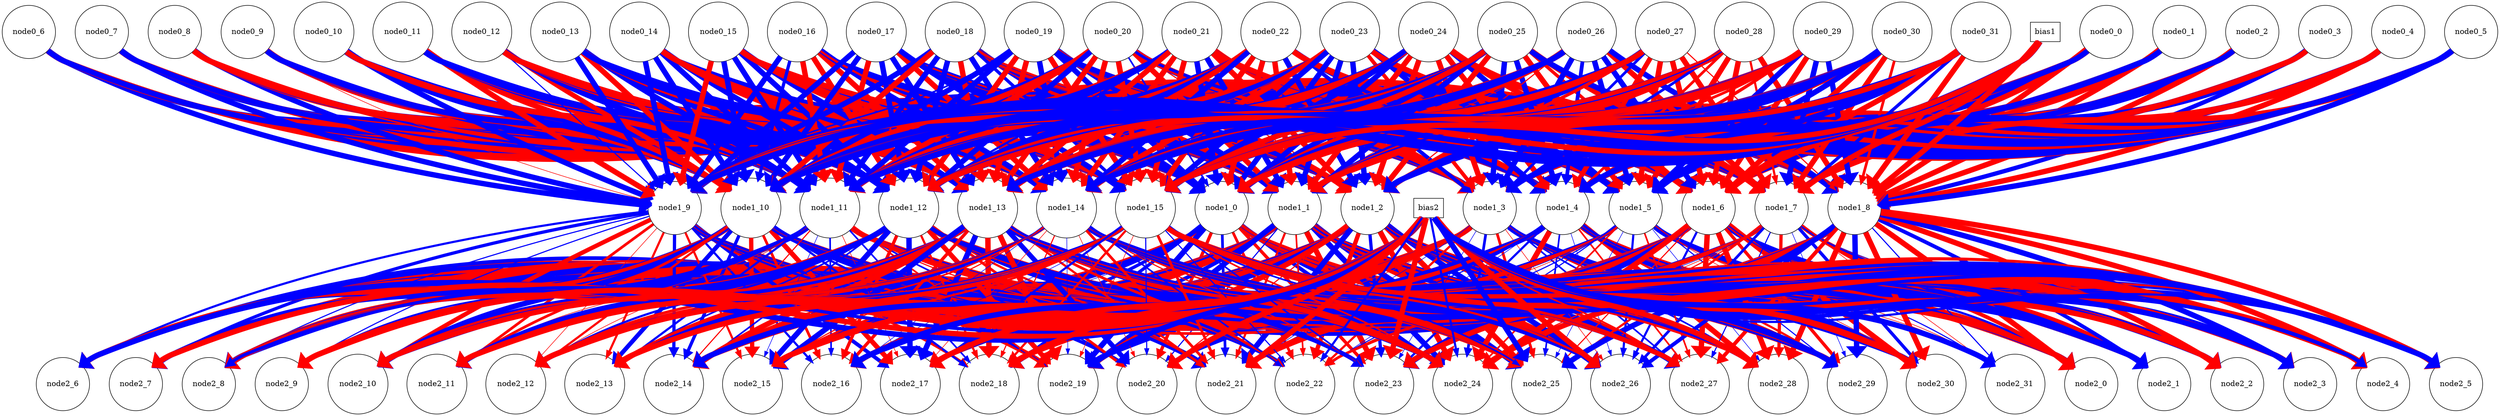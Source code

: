 digraph {
graph[rank_dir = LR, nodesep=0.5, ranksep=3.0];
node0_0 [shape=circle];
node0_1 [shape=circle];
node0_2 [shape=circle];
node0_3 [shape=circle];
node0_4 [shape=circle];
node0_5 [shape=circle];
node0_6 [shape=circle];
node0_7 [shape=circle];
node0_8 [shape=circle];
node0_9 [shape=circle];
node0_10 [shape=circle];
node0_11 [shape=circle];
node0_12 [shape=circle];
node0_13 [shape=circle];
node0_14 [shape=circle];
node0_15 [shape=circle];
node0_16 [shape=circle];
node0_17 [shape=circle];
node0_18 [shape=circle];
node0_19 [shape=circle];
node0_20 [shape=circle];
node0_21 [shape=circle];
node0_22 [shape=circle];
node0_23 [shape=circle];
node0_24 [shape=circle];
node0_25 [shape=circle];
node0_26 [shape=circle];
node0_27 [shape=circle];
node0_28 [shape=circle];
node0_29 [shape=circle];
node0_30 [shape=circle];
node0_31 [shape=circle];
bias1 [shape=box];
node1_0 [shape=circle];
node1_1 [shape=circle];
node1_2 [shape=circle];
node1_3 [shape=circle];
node1_4 [shape=circle];
node1_5 [shape=circle];
node1_6 [shape=circle];
node1_7 [shape=circle];
node1_8 [shape=circle];
node1_9 [shape=circle];
node1_10 [shape=circle];
node1_11 [shape=circle];
node1_12 [shape=circle];
node1_13 [shape=circle];
node1_14 [shape=circle];
node1_15 [shape=circle];
bias2 [shape=box];
node2_0 [shape=circle];
node2_1 [shape=circle];
node2_2 [shape=circle];
node2_3 [shape=circle];
node2_4 [shape=circle];
node2_5 [shape=circle];
node2_6 [shape=circle];
node2_7 [shape=circle];
node2_8 [shape=circle];
node2_9 [shape=circle];
node2_10 [shape=circle];
node2_11 [shape=circle];
node2_12 [shape=circle];
node2_13 [shape=circle];
node2_14 [shape=circle];
node2_15 [shape=circle];
node2_16 [shape=circle];
node2_17 [shape=circle];
node2_18 [shape=circle];
node2_19 [shape=circle];
node2_20 [shape=circle];
node2_21 [shape=circle];
node2_22 [shape=circle];
node2_23 [shape=circle];
node2_24 [shape=circle];
node2_25 [shape=circle];
node2_26 [shape=circle];
node2_27 [shape=circle];
node2_28 [shape=circle];
node2_29 [shape=circle];
node2_30 [shape=circle];
node2_31 [shape=circle];
node0_0 -> node1_0[color = red,penwidth = 10];
node0_0 -> node1_1[color = red,penwidth = 10];
node0_0 -> node1_2[color = blue,penwidth = 10];
node0_0 -> node1_3[color = red,penwidth = 1];
node0_0 -> node1_4[color = blue,penwidth = 10];
node0_0 -> node1_5[color = red,penwidth = 10];
node0_0 -> node1_6[color = blue,penwidth = 10];
node0_0 -> node1_7[color = red,penwidth = 10];
node0_0 -> node1_8[color = red,penwidth = 10];
node0_0 -> node1_9[color = red,penwidth = 10];
node0_0 -> node1_10[color = red,penwidth = 10];
node0_0 -> node1_11[color = blue,penwidth = 10];
node0_0 -> node1_12[color = blue,penwidth = 10];
node0_0 -> node1_13[color = red,penwidth = 10];
node0_0 -> node1_14[color = red,penwidth = 10];
node0_0 -> node1_15[color = blue,penwidth = 10];
node0_1 -> node1_0[color = red,penwidth = 10];
node0_1 -> node1_1[color = blue,penwidth = 10];
node0_1 -> node1_2[color = red,penwidth = 10];
node0_1 -> node1_3[color = blue,penwidth = 10];
node0_1 -> node1_4[color = red,penwidth = 10];
node0_1 -> node1_5[color = red,penwidth = 10];
node0_1 -> node1_6[color = blue,penwidth = 1];
node0_1 -> node1_7[color = red,penwidth = 10];
node0_1 -> node1_8[color = red,penwidth = 10];
node0_1 -> node1_9[color = blue,penwidth = 10];
node0_1 -> node1_10[color = blue,penwidth = 10];
node0_1 -> node1_11[color = blue,penwidth = 10];
node0_1 -> node1_12[color = blue,penwidth = 10];
node0_1 -> node1_13[color = red,penwidth = 10];
node0_1 -> node1_14[color = blue,penwidth = 10];
node0_1 -> node1_15[color = blue,penwidth = 10];
node0_2 -> node1_0[color = red,penwidth = 10];
node0_2 -> node1_1[color = red,penwidth = 10];
node0_2 -> node1_2[color = blue,penwidth = 10];
node0_2 -> node1_3[color = blue,penwidth = 10];
node0_2 -> node1_4[color = red,penwidth = 10];
node0_2 -> node1_5[color = blue,penwidth = 10];
node0_2 -> node1_6[color = red,penwidth = 10];
node0_2 -> node1_7[color = blue,penwidth = 10];
node0_2 -> node1_8[color = red,penwidth = 10];
node0_2 -> node1_9[color = red,penwidth = 10];
node0_2 -> node1_10[color = blue,penwidth = 10];
node0_2 -> node1_11[color = red,penwidth = 10];
node0_2 -> node1_12[color = blue,penwidth = 10];
node0_2 -> node1_13[color = red,penwidth = 10];
node0_2 -> node1_14[color = red,penwidth = 10];
node0_2 -> node1_15[color = blue,penwidth = 10];
node0_3 -> node1_0[color = red,penwidth = 10];
node0_3 -> node1_1[color = blue,penwidth = 10];
node0_3 -> node1_2[color = blue,penwidth = 10];
node0_3 -> node1_3[color = blue,penwidth = 10];
node0_3 -> node1_4[color = red,penwidth = 10];
node0_3 -> node1_5[color = red,penwidth = 10];
node0_3 -> node1_6[color = blue,penwidth = 10];
node0_3 -> node1_7[color = blue,penwidth = 10];
node0_3 -> node1_8[color = blue,penwidth = 8];
node0_3 -> node1_9[color = red,penwidth = 10];
node0_3 -> node1_10[color = blue,penwidth = 10];
node0_3 -> node1_11[color = red,penwidth = 10];
node0_3 -> node1_12[color = red,penwidth = 10];
node0_3 -> node1_13[color = red,penwidth = 10];
node0_3 -> node1_14[color = blue,penwidth = 10];
node0_3 -> node1_15[color = red,penwidth = 10];
node0_4 -> node1_0[color = red,penwidth = 10];
node0_4 -> node1_1[color = blue,penwidth = 10];
node0_4 -> node1_2[color = red,penwidth = 9];
node0_4 -> node1_3[color = blue,penwidth = 10];
node0_4 -> node1_4[color = red,penwidth = 10];
node0_4 -> node1_5[color = blue,penwidth = 10];
node0_4 -> node1_6[color = red,penwidth = 10];
node0_4 -> node1_7[color = red,penwidth = 10];
node0_4 -> node1_8[color = red,penwidth = 10];
node0_4 -> node1_9[color = blue,penwidth = 10];
node0_4 -> node1_10[color = red,penwidth = 10];
node0_4 -> node1_11[color = blue,penwidth = 10];
node0_4 -> node1_12[color = blue,penwidth = 10];
node0_4 -> node1_13[color = red,penwidth = 4];
node0_4 -> node1_14[color = blue,penwidth = 10];
node0_4 -> node1_15[color = red,penwidth = 10];
node0_5 -> node1_0[color = blue,penwidth = 6];
node0_5 -> node1_1[color = red,penwidth = 10];
node0_5 -> node1_2[color = blue,penwidth = 10];
node0_5 -> node1_3[color = red,penwidth = 10];
node0_5 -> node1_4[color = blue,penwidth = 4];
node0_5 -> node1_5[color = blue,penwidth = 10];
node0_5 -> node1_6[color = blue,penwidth = 7];
node0_5 -> node1_7[color = red,penwidth = 10];
node0_5 -> node1_8[color = blue,penwidth = 10];
node0_5 -> node1_9[color = red,penwidth = 10];
node0_5 -> node1_10[color = blue,penwidth = 10];
node0_5 -> node1_11[color = blue,penwidth = 10];
node0_5 -> node1_12[color = blue,penwidth = 10];
node0_5 -> node1_13[color = red,penwidth = 10];
node0_5 -> node1_14[color = blue,penwidth = 10];
node0_5 -> node1_15[color = blue,penwidth = 10];
node0_6 -> node1_0[color = red,penwidth = 10];
node0_6 -> node1_1[color = red,penwidth = 10];
node0_6 -> node1_2[color = red,penwidth = 10];
node0_6 -> node1_3[color = blue,penwidth = 10];
node0_6 -> node1_4[color = red,penwidth = 10];
node0_6 -> node1_5[color = blue,penwidth = 10];
node0_6 -> node1_6[color = blue,penwidth = 10];
node0_6 -> node1_7[color = red,penwidth = 9];
node0_6 -> node1_8[color = red,penwidth = 10];
node0_6 -> node1_9[color = blue,penwidth = 10];
node0_6 -> node1_10[color = blue,penwidth = 10];
node0_6 -> node1_11[color = red,penwidth = 6];
node0_6 -> node1_12[color = red,penwidth = 10];
node0_6 -> node1_13[color = red,penwidth = 10];
node0_6 -> node1_14[color = red,penwidth = 2];
node0_6 -> node1_15[color = blue,penwidth = 10];
node0_7 -> node1_0[color = blue,penwidth = 6];
node0_7 -> node1_1[color = blue,penwidth = 10];
node0_7 -> node1_2[color = red,penwidth = 10];
node0_7 -> node1_3[color = red,penwidth = 10];
node0_7 -> node1_4[color = red,penwidth = 10];
node0_7 -> node1_5[color = blue,penwidth = 10];
node0_7 -> node1_6[color = red,penwidth = 1];
node0_7 -> node1_7[color = red,penwidth = 10];
node0_7 -> node1_8[color = red,penwidth = 5];
node0_7 -> node1_9[color = blue,penwidth = 10];
node0_7 -> node1_10[color = blue,penwidth = 10];
node0_7 -> node1_11[color = blue,penwidth = 10];
node0_7 -> node1_12[color = blue,penwidth = 10];
node0_7 -> node1_13[color = blue,penwidth = 10];
node0_7 -> node1_14[color = red,penwidth = 10];
node0_7 -> node1_15[color = blue,penwidth = 10];
node0_8 -> node1_0[color = blue,penwidth = 10];
node0_8 -> node1_1[color = blue,penwidth = 10];
node0_8 -> node1_2[color = blue,penwidth = 10];
node0_8 -> node1_3[color = red,penwidth = 7];
node0_8 -> node1_4[color = blue,penwidth = 10];
node0_8 -> node1_5[color = red,penwidth = 10];
node0_8 -> node1_6[color = blue,penwidth = 3];
node0_8 -> node1_7[color = red,penwidth = 10];
node0_8 -> node1_8[color = blue,penwidth = 4];
node0_8 -> node1_9[color = blue,penwidth = 10];
node0_8 -> node1_10[color = red,penwidth = 10];
node0_8 -> node1_11[color = blue,penwidth = 10];
node0_8 -> node1_12[color = red,penwidth = 10];
node0_8 -> node1_13[color = red,penwidth = 10];
node0_8 -> node1_14[color = red,penwidth = 10];
node0_8 -> node1_15[color = red,penwidth = 10];
node0_9 -> node1_0[color = blue,penwidth = 10];
node0_9 -> node1_1[color = red,penwidth = 10];
node0_9 -> node1_2[color = blue,penwidth = 10];
node0_9 -> node1_3[color = blue,penwidth = 10];
node0_9 -> node1_4[color = red,penwidth = 3];
node0_9 -> node1_5[color = blue,penwidth = 10];
node0_9 -> node1_6[color = red,penwidth = 10];
node0_9 -> node1_7[color = blue,penwidth = 2];
node0_9 -> node1_8[color = blue,penwidth = 10];
node0_9 -> node1_9[color = red,penwidth = 1];
node0_9 -> node1_10[color = red,penwidth = 10];
node0_9 -> node1_11[color = red,penwidth = 10];
node0_9 -> node1_12[color = blue,penwidth = 10];
node0_9 -> node1_13[color = red,penwidth = 10];
node0_9 -> node1_14[color = red,penwidth = 10];
node0_9 -> node1_15[color = blue,penwidth = 10];
node0_10 -> node1_0[color = red,penwidth = 10];
node0_10 -> node1_1[color = blue,penwidth = 10];
node0_10 -> node1_2[color = blue,penwidth = 1];
node0_10 -> node1_3[color = blue,penwidth = 1];
node0_10 -> node1_4[color = blue,penwidth = 1];
node0_10 -> node1_5[color = blue,penwidth = 7];
node0_10 -> node1_6[color = red,penwidth = 1];
node0_10 -> node1_7[color = blue,penwidth = 10];
node0_10 -> node1_8[color = blue,penwidth = 10];
node0_10 -> node1_9[color = blue,penwidth = 10];
node0_10 -> node1_10[color = blue,penwidth = 10];
node0_10 -> node1_11[color = blue,penwidth = 10];
node0_10 -> node1_12[color = blue,penwidth = 10];
node0_10 -> node1_13[color = red,penwidth = 10];
node0_10 -> node1_14[color = blue,penwidth = 4];
node0_10 -> node1_15[color = red,penwidth = 10];
node0_11 -> node1_0[color = blue,penwidth = 10];
node0_11 -> node1_1[color = blue,penwidth = 10];
node0_11 -> node1_2[color = blue,penwidth = 10];
node0_11 -> node1_3[color = blue,penwidth = 10];
node0_11 -> node1_4[color = red,penwidth = 10];
node0_11 -> node1_5[color = red,penwidth = 10];
node0_11 -> node1_6[color = blue,penwidth = 10];
node0_11 -> node1_7[color = blue,penwidth = 10];
node0_11 -> node1_8[color = blue,penwidth = 10];
node0_11 -> node1_9[color = red,penwidth = 10];
node0_11 -> node1_10[color = red,penwidth = 10];
node0_11 -> node1_11[color = red,penwidth = 9];
node0_11 -> node1_12[color = blue,penwidth = 10];
node0_11 -> node1_13[color = red,penwidth = 10];
node0_11 -> node1_14[color = blue,penwidth = 10];
node0_11 -> node1_15[color = blue,penwidth = 10];
node0_12 -> node1_0[color = red,penwidth = 10];
node0_12 -> node1_1[color = red,penwidth = 10];
node0_12 -> node1_2[color = blue,penwidth = 10];
node0_12 -> node1_3[color = blue,penwidth = 8];
node0_12 -> node1_4[color = blue,penwidth = 5];
node0_12 -> node1_5[color = red,penwidth = 10];
node0_12 -> node1_6[color = red,penwidth = 10];
node0_12 -> node1_7[color = blue,penwidth = 10];
node0_12 -> node1_8[color = red,penwidth = 10];
node0_12 -> node1_9[color = blue,penwidth = 2];
node0_12 -> node1_10[color = red,penwidth = 9];
node0_12 -> node1_11[color = blue,penwidth = 10];
node0_12 -> node1_12[color = blue,penwidth = 10];
node0_12 -> node1_13[color = red,penwidth = 10];
node0_12 -> node1_14[color = blue,penwidth = 10];
node0_12 -> node1_15[color = red,penwidth = 10];
node0_13 -> node1_0[color = blue,penwidth = 10];
node0_13 -> node1_1[color = blue,penwidth = 9];
node0_13 -> node1_2[color = blue,penwidth = 10];
node0_13 -> node1_3[color = blue,penwidth = 9];
node0_13 -> node1_4[color = red,penwidth = 10];
node0_13 -> node1_5[color = blue,penwidth = 10];
node0_13 -> node1_6[color = blue,penwidth = 10];
node0_13 -> node1_7[color = blue,penwidth = 10];
node0_13 -> node1_8[color = blue,penwidth = 10];
node0_13 -> node1_9[color = blue,penwidth = 10];
node0_13 -> node1_10[color = red,penwidth = 10];
node0_13 -> node1_11[color = blue,penwidth = 10];
node0_13 -> node1_12[color = blue,penwidth = 10];
node0_13 -> node1_13[color = red,penwidth = 10];
node0_13 -> node1_14[color = blue,penwidth = 10];
node0_13 -> node1_15[color = blue,penwidth = 10];
node0_14 -> node1_0[color = blue,penwidth = 4];
node0_14 -> node1_1[color = red,penwidth = 10];
node0_14 -> node1_2[color = red,penwidth = 10];
node0_14 -> node1_3[color = red,penwidth = 10];
node0_14 -> node1_4[color = blue,penwidth = 10];
node0_14 -> node1_5[color = red,penwidth = 10];
node0_14 -> node1_6[color = red,penwidth = 10];
node0_14 -> node1_7[color = red,penwidth = 10];
node0_14 -> node1_8[color = blue,penwidth = 10];
node0_14 -> node1_9[color = blue,penwidth = 10];
node0_14 -> node1_10[color = blue,penwidth = 10];
node0_14 -> node1_11[color = blue,penwidth = 10];
node0_14 -> node1_12[color = blue,penwidth = 10];
node0_14 -> node1_13[color = red,penwidth = 10];
node0_14 -> node1_14[color = red,penwidth = 9];
node0_14 -> node1_15[color = red,penwidth = 10];
node0_15 -> node1_0[color = blue,penwidth = 10];
node0_15 -> node1_1[color = blue,penwidth = 10];
node0_15 -> node1_2[color = blue,penwidth = 10];
node0_15 -> node1_3[color = blue,penwidth = 10];
node0_15 -> node1_4[color = blue,penwidth = 10];
node0_15 -> node1_5[color = blue,penwidth = 10];
node0_15 -> node1_6[color = blue,penwidth = 5];
node0_15 -> node1_7[color = red,penwidth = 10];
node0_15 -> node1_8[color = red,penwidth = 10];
node0_15 -> node1_9[color = red,penwidth = 10];
node0_15 -> node1_10[color = blue,penwidth = 10];
node0_15 -> node1_11[color = blue,penwidth = 10];
node0_15 -> node1_12[color = blue,penwidth = 10];
node0_15 -> node1_13[color = blue,penwidth = 10];
node0_15 -> node1_14[color = red,penwidth = 10];
node0_15 -> node1_15[color = red,penwidth = 10];
node0_16 -> node1_0[color = blue,penwidth = 10];
node0_16 -> node1_1[color = blue,penwidth = 10];
node0_16 -> node1_2[color = red,penwidth = 10];
node0_16 -> node1_3[color = red,penwidth = 10];
node0_16 -> node1_4[color = red,penwidth = 6];
node0_16 -> node1_5[color = blue,penwidth = 10];
node0_16 -> node1_6[color = red,penwidth = 6];
node0_16 -> node1_7[color = blue,penwidth = 10];
node0_16 -> node1_8[color = blue,penwidth = 6];
node0_16 -> node1_9[color = blue,penwidth = 10];
node0_16 -> node1_10[color = blue,penwidth = 6];
node0_16 -> node1_11[color = red,penwidth = 10];
node0_16 -> node1_12[color = red,penwidth = 10];
node0_16 -> node1_13[color = red,penwidth = 10];
node0_16 -> node1_14[color = blue,penwidth = 10];
node0_16 -> node1_15[color = red,penwidth = 4];
node0_17 -> node1_0[color = blue,penwidth = 10];
node0_17 -> node1_1[color = blue,penwidth = 10];
node0_17 -> node1_2[color = blue,penwidth = 10];
node0_17 -> node1_3[color = blue,penwidth = 10];
node0_17 -> node1_4[color = blue,penwidth = 10];
node0_17 -> node1_5[color = red,penwidth = 10];
node0_17 -> node1_6[color = red,penwidth = 10];
node0_17 -> node1_7[color = blue,penwidth = 10];
node0_17 -> node1_8[color = red,penwidth = 3];
node0_17 -> node1_9[color = blue,penwidth = 10];
node0_17 -> node1_10[color = blue,penwidth = 10];
node0_17 -> node1_11[color = red,penwidth = 10];
node0_17 -> node1_12[color = blue,penwidth = 10];
node0_17 -> node1_13[color = blue,penwidth = 10];
node0_17 -> node1_14[color = red,penwidth = 10];
node0_17 -> node1_15[color = blue,penwidth = 10];
node0_18 -> node1_0[color = blue,penwidth = 10];
node0_18 -> node1_1[color = red,penwidth = 10];
node0_18 -> node1_2[color = blue,penwidth = 10];
node0_18 -> node1_3[color = blue,penwidth = 10];
node0_18 -> node1_4[color = blue,penwidth = 10];
node0_18 -> node1_5[color = red,penwidth = 10];
node0_18 -> node1_6[color = blue,penwidth = 10];
node0_18 -> node1_7[color = red,penwidth = 10];
node0_18 -> node1_8[color = blue,penwidth = 1];
node0_18 -> node1_9[color = blue,penwidth = 10];
node0_18 -> node1_10[color = red,penwidth = 10];
node0_18 -> node1_11[color = blue,penwidth = 10];
node0_18 -> node1_12[color = blue,penwidth = 10];
node0_18 -> node1_13[color = red,penwidth = 10];
node0_18 -> node1_14[color = blue,penwidth = 10];
node0_18 -> node1_15[color = blue,penwidth = 6];
node0_19 -> node1_0[color = blue,penwidth = 10];
node0_19 -> node1_1[color = blue,penwidth = 10];
node0_19 -> node1_2[color = red,penwidth = 10];
node0_19 -> node1_3[color = red,penwidth = 10];
node0_19 -> node1_4[color = blue,penwidth = 10];
node0_19 -> node1_5[color = red,penwidth = 10];
node0_19 -> node1_6[color = red,penwidth = 10];
node0_19 -> node1_7[color = blue,penwidth = 10];
node0_19 -> node1_8[color = blue,penwidth = 10];
node0_19 -> node1_9[color = blue,penwidth = 3];
node0_19 -> node1_10[color = blue,penwidth = 10];
node0_19 -> node1_11[color = blue,penwidth = 10];
node0_19 -> node1_12[color = red,penwidth = 10];
node0_19 -> node1_13[color = red,penwidth = 10];
node0_19 -> node1_14[color = blue,penwidth = 10];
node0_19 -> node1_15[color = red,penwidth = 10];
node0_20 -> node1_0[color = blue,penwidth = 3];
node0_20 -> node1_1[color = red,penwidth = 10];
node0_20 -> node1_2[color = red,penwidth = 2];
node0_20 -> node1_3[color = red,penwidth = 4];
node0_20 -> node1_4[color = blue,penwidth = 10];
node0_20 -> node1_5[color = red,penwidth = 10];
node0_20 -> node1_6[color = red,penwidth = 6];
node0_20 -> node1_7[color = blue,penwidth = 5];
node0_20 -> node1_8[color = blue,penwidth = 5];
node0_20 -> node1_9[color = blue,penwidth = 10];
node0_20 -> node1_10[color = red,penwidth = 10];
node0_20 -> node1_11[color = red,penwidth = 10];
node0_20 -> node1_12[color = blue,penwidth = 10];
node0_20 -> node1_13[color = red,penwidth = 10];
node0_20 -> node1_14[color = red,penwidth = 10];
node0_20 -> node1_15[color = red,penwidth = 10];
node0_21 -> node1_0[color = blue,penwidth = 10];
node0_21 -> node1_1[color = blue,penwidth = 10];
node0_21 -> node1_2[color = red,penwidth = 10];
node0_21 -> node1_3[color = red,penwidth = 10];
node0_21 -> node1_4[color = red,penwidth = 10];
node0_21 -> node1_5[color = red,penwidth = 2];
node0_21 -> node1_6[color = red,penwidth = 7];
node0_21 -> node1_7[color = blue,penwidth = 10];
node0_21 -> node1_8[color = red,penwidth = 10];
node0_21 -> node1_9[color = red,penwidth = 10];
node0_21 -> node1_10[color = blue,penwidth = 10];
node0_21 -> node1_11[color = blue,penwidth = 10];
node0_21 -> node1_12[color = blue,penwidth = 4];
node0_21 -> node1_13[color = red,penwidth = 10];
node0_21 -> node1_14[color = red,penwidth = 10];
node0_21 -> node1_15[color = red,penwidth = 10];
node0_22 -> node1_0[color = red,penwidth = 10];
node0_22 -> node1_1[color = red,penwidth = 10];
node0_22 -> node1_2[color = blue,penwidth = 10];
node0_22 -> node1_3[color = blue,penwidth = 7];
node0_22 -> node1_4[color = red,penwidth = 2];
node0_22 -> node1_5[color = blue,penwidth = 10];
node0_22 -> node1_6[color = red,penwidth = 10];
node0_22 -> node1_7[color = red,penwidth = 10];
node0_22 -> node1_8[color = red,penwidth = 10];
node0_22 -> node1_9[color = blue,penwidth = 10];
node0_22 -> node1_10[color = blue,penwidth = 10];
node0_22 -> node1_11[color = red,penwidth = 10];
node0_22 -> node1_12[color = blue,penwidth = 10];
node0_22 -> node1_13[color = red,penwidth = 10];
node0_22 -> node1_14[color = blue,penwidth = 10];
node0_22 -> node1_15[color = red,penwidth = 10];
node0_23 -> node1_0[color = blue,penwidth = 10];
node0_23 -> node1_1[color = blue,penwidth = 10];
node0_23 -> node1_2[color = blue,penwidth = 10];
node0_23 -> node1_3[color = red,penwidth = 7];
node0_23 -> node1_4[color = blue,penwidth = 10];
node0_23 -> node1_5[color = blue,penwidth = 10];
node0_23 -> node1_6[color = blue,penwidth = 10];
node0_23 -> node1_7[color = blue,penwidth = 10];
node0_23 -> node1_8[color = red,penwidth = 10];
node0_23 -> node1_9[color = red,penwidth = 10];
node0_23 -> node1_10[color = red,penwidth = 5];
node0_23 -> node1_11[color = red,penwidth = 10];
node0_23 -> node1_12[color = blue,penwidth = 10];
node0_23 -> node1_13[color = red,penwidth = 1];
node0_23 -> node1_14[color = red,penwidth = 10];
node0_23 -> node1_15[color = blue,penwidth = 10];
node0_24 -> node1_0[color = blue,penwidth = 10];
node0_24 -> node1_1[color = red,penwidth = 10];
node0_24 -> node1_2[color = red,penwidth = 10];
node0_24 -> node1_3[color = red,penwidth = 10];
node0_24 -> node1_4[color = red,penwidth = 10];
node0_24 -> node1_5[color = blue,penwidth = 10];
node0_24 -> node1_6[color = red,penwidth = 10];
node0_24 -> node1_7[color = red,penwidth = 6];
node0_24 -> node1_8[color = red,penwidth = 10];
node0_24 -> node1_9[color = red,penwidth = 3];
node0_24 -> node1_10[color = blue,penwidth = 10];
node0_24 -> node1_11[color = red,penwidth = 8];
node0_24 -> node1_12[color = red,penwidth = 10];
node0_24 -> node1_13[color = red,penwidth = 10];
node0_24 -> node1_14[color = blue,penwidth = 3];
node0_24 -> node1_15[color = blue,penwidth = 10];
node0_25 -> node1_0[color = blue,penwidth = 10];
node0_25 -> node1_1[color = blue,penwidth = 10];
node0_25 -> node1_2[color = red,penwidth = 10];
node0_25 -> node1_3[color = blue,penwidth = 10];
node0_25 -> node1_4[color = blue,penwidth = 10];
node0_25 -> node1_5[color = red,penwidth = 10];
node0_25 -> node1_6[color = red,penwidth = 6];
node0_25 -> node1_7[color = red,penwidth = 10];
node0_25 -> node1_8[color = blue,penwidth = 10];
node0_25 -> node1_9[color = red,penwidth = 10];
node0_25 -> node1_10[color = blue,penwidth = 10];
node0_25 -> node1_11[color = blue,penwidth = 10];
node0_25 -> node1_12[color = red,penwidth = 1];
node0_25 -> node1_13[color = red,penwidth = 10];
node0_25 -> node1_14[color = blue,penwidth = 10];
node0_25 -> node1_15[color = red,penwidth = 10];
node0_26 -> node1_0[color = red,penwidth = 10];
node0_26 -> node1_1[color = red,penwidth = 1];
node0_26 -> node1_2[color = red,penwidth = 2];
node0_26 -> node1_3[color = blue,penwidth = 10];
node0_26 -> node1_4[color = blue,penwidth = 7];
node0_26 -> node1_5[color = blue,penwidth = 10];
node0_26 -> node1_6[color = blue,penwidth = 10];
node0_26 -> node1_7[color = red,penwidth = 10];
node0_26 -> node1_8[color = blue,penwidth = 10];
node0_26 -> node1_9[color = red,penwidth = 10];
node0_26 -> node1_10[color = red,penwidth = 10];
node0_26 -> node1_11[color = blue,penwidth = 10];
node0_26 -> node1_12[color = blue,penwidth = 5];
node0_26 -> node1_13[color = blue,penwidth = 3];
node0_26 -> node1_14[color = blue,penwidth = 10];
node0_26 -> node1_15[color = blue,penwidth = 2];
node0_27 -> node1_0[color = blue,penwidth = 10];
node0_27 -> node1_1[color = blue,penwidth = 10];
node0_27 -> node1_2[color = red,penwidth = 6];
node0_27 -> node1_3[color = blue,penwidth = 5];
node0_27 -> node1_4[color = red,penwidth = 9];
node0_27 -> node1_5[color = red,penwidth = 10];
node0_27 -> node1_6[color = red,penwidth = 10];
node0_27 -> node1_7[color = red,penwidth = 10];
node0_27 -> node1_8[color = red,penwidth = 2];
node0_27 -> node1_9[color = blue,penwidth = 10];
node0_27 -> node1_10[color = blue,penwidth = 10];
node0_27 -> node1_11[color = blue,penwidth = 10];
node0_27 -> node1_12[color = blue,penwidth = 10];
node0_27 -> node1_13[color = blue,penwidth = 9];
node0_27 -> node1_14[color = red,penwidth = 10];
node0_27 -> node1_15[color = red,penwidth = 10];
node0_28 -> node1_0[color = blue,penwidth = 10];
node0_28 -> node1_1[color = red,penwidth = 10];
node0_28 -> node1_2[color = red,penwidth = 10];
node0_28 -> node1_3[color = blue,penwidth = 5];
node0_28 -> node1_4[color = red,penwidth = 5];
node0_28 -> node1_5[color = red,penwidth = 10];
node0_28 -> node1_6[color = red,penwidth = 10];
node0_28 -> node1_7[color = red,penwidth = 4];
node0_28 -> node1_8[color = red,penwidth = 10];
node0_28 -> node1_9[color = red,penwidth = 10];
node0_28 -> node1_10[color = blue,penwidth = 10];
node0_28 -> node1_11[color = red,penwidth = 10];
node0_28 -> node1_12[color = red,penwidth = 10];
node0_28 -> node1_13[color = red,penwidth = 10];
node0_28 -> node1_14[color = red,penwidth = 9];
node0_28 -> node1_15[color = blue,penwidth = 2];
node0_29 -> node1_0[color = blue,penwidth = 10];
node0_29 -> node1_1[color = blue,penwidth = 10];
node0_29 -> node1_2[color = red,penwidth = 10];
node0_29 -> node1_3[color = red,penwidth = 5];
node0_29 -> node1_4[color = red,penwidth = 6];
node0_29 -> node1_5[color = blue,penwidth = 10];
node0_29 -> node1_6[color = red,penwidth = 10];
node0_29 -> node1_7[color = blue,penwidth = 10];
node0_29 -> node1_8[color = blue,penwidth = 10];
node0_29 -> node1_9[color = red,penwidth = 10];
node0_29 -> node1_10[color = blue,penwidth = 10];
node0_29 -> node1_11[color = red,penwidth = 10];
node0_29 -> node1_12[color = blue,penwidth = 10];
node0_29 -> node1_13[color = red,penwidth = 10];
node0_29 -> node1_14[color = blue,penwidth = 10];
node0_29 -> node1_15[color = red,penwidth = 10];
node0_30 -> node1_0[color = red,penwidth = 10];
node0_30 -> node1_1[color = blue,penwidth = 7];
node0_30 -> node1_2[color = blue,penwidth = 10];
node0_30 -> node1_3[color = blue,penwidth = 10];
node0_30 -> node1_4[color = red,penwidth = 2];
node0_30 -> node1_5[color = blue,penwidth = 10];
node0_30 -> node1_6[color = red,penwidth = 10];
node0_30 -> node1_7[color = red,penwidth = 10];
node0_30 -> node1_8[color = red,penwidth = 5];
node0_30 -> node1_9[color = blue,penwidth = 10];
node0_30 -> node1_10[color = red,penwidth = 10];
node0_30 -> node1_11[color = red,penwidth = 3];
node0_30 -> node1_12[color = blue,penwidth = 10];
node0_30 -> node1_13[color = blue,penwidth = 10];
node0_30 -> node1_14[color = red,penwidth = 10];
node0_30 -> node1_15[color = blue,penwidth = 10];
node0_31 -> node1_0[color = blue,penwidth = 5];
node0_31 -> node1_1[color = red,penwidth = 10];
node0_31 -> node1_2[color = blue,penwidth = 10];
node0_31 -> node1_3[color = blue,penwidth = 10];
node0_31 -> node1_4[color = blue,penwidth = 10];
node0_31 -> node1_5[color = blue,penwidth = 10];
node0_31 -> node1_6[color = red,penwidth = 10];
node0_31 -> node1_7[color = blue,penwidth = 6];
node0_31 -> node1_8[color = red,penwidth = 10];
node0_31 -> node1_9[color = blue,penwidth = 10];
node0_31 -> node1_10[color = blue,penwidth = 10];
node0_31 -> node1_11[color = blue,penwidth = 10];
node0_31 -> node1_12[color = red,penwidth = 5];
node0_31 -> node1_13[color = blue,penwidth = 10];
node0_31 -> node1_14[color = blue,penwidth = 10];
node0_31 -> node1_15[color = red,penwidth = 10];
bias1 -> node1_0[color = red,penwidth = 10];
bias1 -> node1_1[color = red,penwidth = 10];
bias1 -> node1_2[color = blue,penwidth = 10];
bias1 -> node1_3[color = blue,penwidth = 10];
bias1 -> node1_4[color = blue,penwidth = 10];
bias1 -> node1_5[color = blue,penwidth = 10];
bias1 -> node1_6[color = red,penwidth = 10];
bias1 -> node1_7[color = red,penwidth = 10];
bias1 -> node1_8[color = red,penwidth = 10];
bias1 -> node1_9[color = blue,penwidth = 10];
bias1 -> node1_10[color = blue,penwidth = 10];
bias1 -> node1_11[color = blue,penwidth = 10];
bias1 -> node1_12[color = red,penwidth = 10];
bias1 -> node1_13[color = blue,penwidth = 10];
bias1 -> node1_14[color = blue,penwidth = 10];
bias1 -> node1_15[color = red,penwidth = 10];
node1_0 -> node2_0[color = red,penwidth = 10];
node1_0 -> node2_1[color = red,penwidth = 9];
node1_0 -> node2_2[color = red,penwidth = 4];
node1_0 -> node2_3[color = red,penwidth = 5];
node1_0 -> node2_4[color = red,penwidth = 10];
node1_0 -> node2_5[color = blue,penwidth = 2];
node1_0 -> node2_6[color = red,penwidth = 1];
node1_0 -> node2_7[color = red,penwidth = 4];
node1_0 -> node2_8[color = blue,penwidth = 3];
node1_0 -> node2_9[color = blue,penwidth = 1];
node1_0 -> node2_10[color = red,penwidth = 10];
node1_0 -> node2_11[color = blue,penwidth = 5];
node1_0 -> node2_12[color = blue,penwidth = 2];
node1_0 -> node2_13[color = red,penwidth = 1];
node1_0 -> node2_14[color = blue,penwidth = 6];
node1_0 -> node2_15[color = blue,penwidth = 7];
node1_0 -> node2_16[color = blue,penwidth = 1];
node1_0 -> node2_17[color = blue,penwidth = 6];
node1_0 -> node2_18[color = blue,penwidth = 6];
node1_0 -> node2_19[color = blue,penwidth = 10];
node1_0 -> node2_20[color = red,penwidth = 6];
node1_0 -> node2_21[color = blue,penwidth = 5];
node1_0 -> node2_22[color = red,penwidth = 5];
node1_0 -> node2_23[color = red,penwidth = 6];
node1_0 -> node2_24[color = blue,penwidth = 7];
node1_0 -> node2_25[color = blue,penwidth = 10];
node1_0 -> node2_26[color = red,penwidth = 10];
node1_0 -> node2_27[color = blue,penwidth = 4];
node1_0 -> node2_28[color = red,penwidth = 2];
node1_0 -> node2_29[color = blue,penwidth = 10];
node1_0 -> node2_30[color = red,penwidth = 10];
node1_0 -> node2_31[color = blue,penwidth = 1];
node1_1 -> node2_0[color = blue,penwidth = 10];
node1_1 -> node2_1[color = blue,penwidth = 10];
node1_1 -> node2_2[color = red,penwidth = 10];
node1_1 -> node2_3[color = blue,penwidth = 10];
node1_1 -> node2_4[color = blue,penwidth = 10];
node1_1 -> node2_5[color = red,penwidth = 5];
node1_1 -> node2_6[color = red,penwidth = 10];
node1_1 -> node2_7[color = red,penwidth = 4];
node1_1 -> node2_8[color = red,penwidth = 10];
node1_1 -> node2_9[color = red,penwidth = 10];
node1_1 -> node2_10[color = blue,penwidth = 10];
node1_1 -> node2_11[color = red,penwidth = 10];
node1_1 -> node2_12[color = red,penwidth = 10];
node1_1 -> node2_13[color = red,penwidth = 10];
node1_1 -> node2_14[color = blue,penwidth = 10];
node1_1 -> node2_15[color = red,penwidth = 6];
node1_1 -> node2_16[color = red,penwidth = 10];
node1_1 -> node2_17[color = red,penwidth = 6];
node1_1 -> node2_18[color = blue,penwidth = 7];
node1_1 -> node2_19[color = blue,penwidth = 10];
node1_1 -> node2_20[color = blue,penwidth = 2];
node1_1 -> node2_21[color = red,penwidth = 4];
node1_1 -> node2_22[color = red,penwidth = 3];
node1_1 -> node2_23[color = red,penwidth = 10];
node1_1 -> node2_24[color = blue,penwidth = 10];
node1_1 -> node2_25[color = blue,penwidth = 10];
node1_1 -> node2_26[color = red,penwidth = 10];
node1_1 -> node2_27[color = blue,penwidth = 10];
node1_1 -> node2_28[color = red,penwidth = 7];
node1_1 -> node2_29[color = blue,penwidth = 2];
node1_1 -> node2_30[color = red,penwidth = 10];
node1_1 -> node2_31[color = blue,penwidth = 3];
node1_2 -> node2_0[color = blue,penwidth = 10];
node1_2 -> node2_1[color = red,penwidth = 10];
node1_2 -> node2_2[color = blue,penwidth = 10];
node1_2 -> node2_3[color = blue,penwidth = 10];
node1_2 -> node2_4[color = red,penwidth = 10];
node1_2 -> node2_5[color = blue,penwidth = 4];
node1_2 -> node2_6[color = red,penwidth = 10];
node1_2 -> node2_7[color = red,penwidth = 10];
node1_2 -> node2_8[color = red,penwidth = 9];
node1_2 -> node2_9[color = blue,penwidth = 9];
node1_2 -> node2_10[color = blue,penwidth = 10];
node1_2 -> node2_11[color = red,penwidth = 9];
node1_2 -> node2_12[color = blue,penwidth = 10];
node1_2 -> node2_13[color = blue,penwidth = 8];
node1_2 -> node2_14[color = red,penwidth = 10];
node1_2 -> node2_15[color = blue,penwidth = 8];
node1_2 -> node2_16[color = red,penwidth = 10];
node1_2 -> node2_17[color = red,penwidth = 10];
node1_2 -> node2_18[color = blue,penwidth = 10];
node1_2 -> node2_19[color = red,penwidth = 10];
node1_2 -> node2_20[color = red,penwidth = 2];
node1_2 -> node2_21[color = blue,penwidth = 10];
node1_2 -> node2_22[color = red,penwidth = 8];
node1_2 -> node2_23[color = blue,penwidth = 6];
node1_2 -> node2_24[color = red,penwidth = 10];
node1_2 -> node2_25[color = red,penwidth = 10];
node1_2 -> node2_26[color = blue,penwidth = 10];
node1_2 -> node2_27[color = red,penwidth = 5];
node1_2 -> node2_28[color = blue,penwidth = 10];
node1_2 -> node2_29[color = red,penwidth = 10];
node1_2 -> node2_30[color = blue,penwidth = 10];
node1_2 -> node2_31[color = red,penwidth = 2];
node1_3 -> node2_0[color = blue,penwidth = 5];
node1_3 -> node2_1[color = red,penwidth = 1];
node1_3 -> node2_2[color = blue,penwidth = 5];
node1_3 -> node2_3[color = red,penwidth = 2];
node1_3 -> node2_4[color = blue,penwidth = 10];
node1_3 -> node2_5[color = blue,penwidth = 3];
node1_3 -> node2_6[color = blue,penwidth = 5];
node1_3 -> node2_7[color = red,penwidth = 1];
node1_3 -> node2_8[color = red,penwidth = 10];
node1_3 -> node2_9[color = red,penwidth = 2];
node1_3 -> node2_10[color = red,penwidth = 3];
node1_3 -> node2_11[color = blue,penwidth = 2];
node1_3 -> node2_12[color = blue,penwidth = 4];
node1_3 -> node2_13[color = blue,penwidth = 8];
node1_3 -> node2_14[color = red,penwidth = 8];
node1_3 -> node2_15[color = blue,penwidth = 1];
node1_3 -> node2_16[color = red,penwidth = 4];
node1_3 -> node2_17[color = red,penwidth = 4];
node1_3 -> node2_18[color = red,penwidth = 8];
node1_3 -> node2_19[color = red,penwidth = 6];
node1_3 -> node2_20[color = red,penwidth = 1];
node1_3 -> node2_21[color = blue,penwidth = 1];
node1_3 -> node2_22[color = red,penwidth = 4];
node1_3 -> node2_23[color = blue,penwidth = 1];
node1_3 -> node2_24[color = blue,penwidth = 5];
node1_3 -> node2_25[color = red,penwidth = 5];
node1_3 -> node2_26[color = red,penwidth = 1];
node1_3 -> node2_27[color = blue,penwidth = 3];
node1_3 -> node2_28[color = blue,penwidth = 3];
node1_3 -> node2_29[color = red,penwidth = 3];
node1_3 -> node2_30[color = blue,penwidth = 5];
node1_3 -> node2_31[color = red,penwidth = 1];
node1_4 -> node2_0[color = blue,penwidth = 10];
node1_4 -> node2_1[color = red,penwidth = 3];
node1_4 -> node2_2[color = red,penwidth = 10];
node1_4 -> node2_3[color = red,penwidth = 10];
node1_4 -> node2_4[color = red,penwidth = 10];
node1_4 -> node2_5[color = blue,penwidth = 3];
node1_4 -> node2_6[color = red,penwidth = 7];
node1_4 -> node2_7[color = red,penwidth = 10];
node1_4 -> node2_8[color = blue,penwidth = 10];
node1_4 -> node2_9[color = red,penwidth = 3];
node1_4 -> node2_10[color = red,penwidth = 2];
node1_4 -> node2_11[color = red,penwidth = 1];
node1_4 -> node2_12[color = blue,penwidth = 6];
node1_4 -> node2_13[color = blue,penwidth = 1];
node1_4 -> node2_14[color = blue,penwidth = 2];
node1_4 -> node2_15[color = blue,penwidth = 10];
node1_4 -> node2_16[color = blue,penwidth = 8];
node1_4 -> node2_17[color = blue,penwidth = 10];
node1_4 -> node2_18[color = red,penwidth = 7];
node1_4 -> node2_19[color = red,penwidth = 6];
node1_4 -> node2_20[color = blue,penwidth = 6];
node1_4 -> node2_21[color = blue,penwidth = 2];
node1_4 -> node2_22[color = blue,penwidth = 1];
node1_4 -> node2_23[color = blue,penwidth = 4];
node1_4 -> node2_24[color = red,penwidth = 10];
node1_4 -> node2_25[color = blue,penwidth = 3];
node1_4 -> node2_26[color = blue,penwidth = 1];
node1_4 -> node2_27[color = red,penwidth = 3];
node1_4 -> node2_28[color = red,penwidth = 10];
node1_4 -> node2_29[color = red,penwidth = 4];
node1_4 -> node2_30[color = blue,penwidth = 10];
node1_4 -> node2_31[color = red,penwidth = 1];
node1_5 -> node2_0[color = red,penwidth = 6];
node1_5 -> node2_1[color = red,penwidth = 7];
node1_5 -> node2_2[color = blue,penwidth = 6];
node1_5 -> node2_3[color = red,penwidth = 4];
node1_5 -> node2_4[color = blue,penwidth = 10];
node1_5 -> node2_5[color = blue,penwidth = 5];
node1_5 -> node2_6[color = blue,penwidth = 1];
node1_5 -> node2_7[color = blue,penwidth = 3];
node1_5 -> node2_8[color = blue,penwidth = 1];
node1_5 -> node2_9[color = blue,penwidth = 7];
node1_5 -> node2_10[color = blue,penwidth = 2];
node1_5 -> node2_11[color = blue,penwidth = 1];
node1_5 -> node2_12[color = red,penwidth = 3];
node1_5 -> node2_13[color = blue,penwidth = 2];
node1_5 -> node2_14[color = red,penwidth = 3];
node1_5 -> node2_15[color = blue,penwidth = 1];
node1_5 -> node2_16[color = blue,penwidth = 1];
node1_5 -> node2_17[color = red,penwidth = 5];
node1_5 -> node2_18[color = red,penwidth = 1];
node1_5 -> node2_19[color = red,penwidth = 4];
node1_5 -> node2_20[color = blue,penwidth = 1];
node1_5 -> node2_21[color = red,penwidth = 1];
node1_5 -> node2_22[color = blue,penwidth = 2];
node1_5 -> node2_23[color = blue,penwidth = 2];
node1_5 -> node2_24[color = red,penwidth = 3];
node1_5 -> node2_25[color = blue,penwidth = 1];
node1_5 -> node2_26[color = blue,penwidth = 4];
node1_5 -> node2_27[color = red,penwidth = 3];
node1_5 -> node2_28[color = blue,penwidth = 1];
node1_5 -> node2_29[color = blue,penwidth = 2];
node1_5 -> node2_30[color = red,penwidth = 1];
node1_5 -> node2_31[color = red,penwidth = 1];
node1_6 -> node2_0[color = blue,penwidth = 4];
node1_6 -> node2_1[color = blue,penwidth = 10];
node1_6 -> node2_2[color = red,penwidth = 10];
node1_6 -> node2_3[color = blue,penwidth = 10];
node1_6 -> node2_4[color = red,penwidth = 10];
node1_6 -> node2_5[color = blue,penwidth = 10];
node1_6 -> node2_6[color = blue,penwidth = 10];
node1_6 -> node2_7[color = red,penwidth = 10];
node1_6 -> node2_8[color = blue,penwidth = 1];
node1_6 -> node2_9[color = red,penwidth = 10];
node1_6 -> node2_10[color = red,penwidth = 10];
node1_6 -> node2_11[color = red,penwidth = 10];
node1_6 -> node2_12[color = red,penwidth = 10];
node1_6 -> node2_13[color = red,penwidth = 4];
node1_6 -> node2_14[color = red,penwidth = 10];
node1_6 -> node2_15[color = red,penwidth = 10];
node1_6 -> node2_16[color = blue,penwidth = 10];
node1_6 -> node2_17[color = red,penwidth = 10];
node1_6 -> node2_18[color = red,penwidth = 10];
node1_6 -> node2_19[color = blue,penwidth = 10];
node1_6 -> node2_20[color = blue,penwidth = 6];
node1_6 -> node2_21[color = red,penwidth = 10];
node1_6 -> node2_22[color = red,penwidth = 1];
node1_6 -> node2_23[color = blue,penwidth = 10];
node1_6 -> node2_24[color = red,penwidth = 10];
node1_6 -> node2_25[color = red,penwidth = 2];
node1_6 -> node2_26[color = blue,penwidth = 4];
node1_6 -> node2_27[color = red,penwidth = 10];
node1_6 -> node2_28[color = red,penwidth = 10];
node1_6 -> node2_29[color = red,penwidth = 6];
node1_6 -> node2_30[color = red,penwidth = 10];
node1_6 -> node2_31[color = blue,penwidth = 2];
node1_7 -> node2_0[color = red,penwidth = 7];
node1_7 -> node2_1[color = red,penwidth = 7];
node1_7 -> node2_2[color = blue,penwidth = 3];
node1_7 -> node2_3[color = blue,penwidth = 1];
node1_7 -> node2_4[color = red,penwidth = 1];
node1_7 -> node2_5[color = blue,penwidth = 1];
node1_7 -> node2_6[color = red,penwidth = 2];
node1_7 -> node2_7[color = red,penwidth = 4];
node1_7 -> node2_8[color = blue,penwidth = 6];
node1_7 -> node2_9[color = red,penwidth = 4];
node1_7 -> node2_10[color = blue,penwidth = 4];
node1_7 -> node2_11[color = blue,penwidth = 1];
node1_7 -> node2_12[color = blue,penwidth = 2];
node1_7 -> node2_13[color = blue,penwidth = 5];
node1_7 -> node2_14[color = blue,penwidth = 1];
node1_7 -> node2_15[color = red,penwidth = 6];
node1_7 -> node2_16[color = blue,penwidth = 1];
node1_7 -> node2_17[color = red,penwidth = 3];
node1_7 -> node2_18[color = red,penwidth = 2];
node1_7 -> node2_19[color = red,penwidth = 1];
node1_7 -> node2_20[color = red,penwidth = 1];
node1_7 -> node2_21[color = red,penwidth = 2];
node1_7 -> node2_22[color = blue,penwidth = 1];
node1_7 -> node2_23[color = red,penwidth = 1];
node1_7 -> node2_24[color = red,penwidth = 2];
node1_7 -> node2_25[color = red,penwidth = 4];
node1_7 -> node2_26[color = blue,penwidth = 5];
node1_7 -> node2_27[color = blue,penwidth = 2];
node1_7 -> node2_28[color = red,penwidth = 6];
node1_7 -> node2_29[color = blue,penwidth = 1];
node1_7 -> node2_30[color = blue,penwidth = 6];
node1_7 -> node2_31[color = red,penwidth = 1];
node1_8 -> node2_0[color = red,penwidth = 10];
node1_8 -> node2_1[color = blue,penwidth = 7];
node1_8 -> node2_2[color = red,penwidth = 10];
node1_8 -> node2_3[color = blue,penwidth = 10];
node1_8 -> node2_4[color = red,penwidth = 10];
node1_8 -> node2_5[color = red,penwidth = 10];
node1_8 -> node2_6[color = blue,penwidth = 7];
node1_8 -> node2_7[color = red,penwidth = 4];
node1_8 -> node2_8[color = blue,penwidth = 10];
node1_8 -> node2_9[color = red,penwidth = 10];
node1_8 -> node2_10[color = blue,penwidth = 10];
node1_8 -> node2_11[color = red,penwidth = 10];
node1_8 -> node2_12[color = red,penwidth = 3];
node1_8 -> node2_13[color = blue,penwidth = 6];
node1_8 -> node2_14[color = red,penwidth = 10];
node1_8 -> node2_15[color = red,penwidth = 10];
node1_8 -> node2_16[color = blue,penwidth = 3];
node1_8 -> node2_17[color = blue,penwidth = 8];
node1_8 -> node2_18[color = red,penwidth = 10];
node1_8 -> node2_19[color = blue,penwidth = 10];
node1_8 -> node2_20[color = blue,penwidth = 6];
node1_8 -> node2_21[color = red,penwidth = 10];
node1_8 -> node2_22[color = red,penwidth = 5];
node1_8 -> node2_23[color = red,penwidth = 10];
node1_8 -> node2_24[color = red,penwidth = 10];
node1_8 -> node2_25[color = blue,penwidth = 10];
node1_8 -> node2_26[color = blue,penwidth = 7];
node1_8 -> node2_27[color = red,penwidth = 7];
node1_8 -> node2_28[color = red,penwidth = 10];
node1_8 -> node2_29[color = blue,penwidth = 10];
node1_8 -> node2_30[color = red,penwidth = 10];
node1_8 -> node2_31[color = blue,penwidth = 2];
node1_9 -> node2_0[color = red,penwidth = 10];
node1_9 -> node2_1[color = blue,penwidth = 9];
node1_9 -> node2_2[color = blue,penwidth = 4];
node1_9 -> node2_3[color = red,penwidth = 10];
node1_9 -> node2_4[color = red,penwidth = 1];
node1_9 -> node2_5[color = red,penwidth = 5];
node1_9 -> node2_6[color = blue,penwidth = 4];
node1_9 -> node2_7[color = blue,penwidth = 6];
node1_9 -> node2_8[color = blue,penwidth = 2];
node1_9 -> node2_9[color = blue,penwidth = 2];
node1_9 -> node2_10[color = red,penwidth = 8];
node1_9 -> node2_11[color = red,penwidth = 5];
node1_9 -> node2_12[color = red,penwidth = 1];
node1_9 -> node2_13[color = red,penwidth = 4];
node1_9 -> node2_14[color = blue,penwidth = 6];
node1_9 -> node2_15[color = red,penwidth = 4];
node1_9 -> node2_16[color = blue,penwidth = 4];
node1_9 -> node2_17[color = blue,penwidth = 7];
node1_9 -> node2_18[color = red,penwidth = 5];
node1_9 -> node2_19[color = red,penwidth = 9];
node1_9 -> node2_20[color = blue,penwidth = 6];
node1_9 -> node2_21[color = red,penwidth = 3];
node1_9 -> node2_22[color = blue,penwidth = 1];
node1_9 -> node2_23[color = blue,penwidth = 2];
node1_9 -> node2_24[color = blue,penwidth = 3];
node1_9 -> node2_25[color = red,penwidth = 10];
node1_9 -> node2_26[color = blue,penwidth = 3];
node1_9 -> node2_27[color = blue,penwidth = 1];
node1_9 -> node2_28[color = red,penwidth = 3];
node1_9 -> node2_29[color = red,penwidth = 10];
node1_9 -> node2_30[color = blue,penwidth = 10];
node1_9 -> node2_31[color = red,penwidth = 1];
node1_10 -> node2_0[color = red,penwidth = 10];
node1_10 -> node2_1[color = blue,penwidth = 10];
node1_10 -> node2_2[color = red,penwidth = 8];
node1_10 -> node2_3[color = blue,penwidth = 10];
node1_10 -> node2_4[color = red,penwidth = 10];
node1_10 -> node2_5[color = red,penwidth = 2];
node1_10 -> node2_6[color = blue,penwidth = 5];
node1_10 -> node2_7[color = blue,penwidth = 10];
node1_10 -> node2_8[color = red,penwidth = 10];
node1_10 -> node2_9[color = blue,penwidth = 3];
node1_10 -> node2_10[color = blue,penwidth = 10];
node1_10 -> node2_11[color = red,penwidth = 5];
node1_10 -> node2_12[color = red,penwidth = 4];
node1_10 -> node2_13[color = blue,penwidth = 8];
node1_10 -> node2_14[color = blue,penwidth = 6];
node1_10 -> node2_15[color = red,penwidth = 8];
node1_10 -> node2_16[color = red,penwidth = 5];
node1_10 -> node2_17[color = red,penwidth = 9];
node1_10 -> node2_18[color = blue,penwidth = 4];
node1_10 -> node2_19[color = blue,penwidth = 4];
node1_10 -> node2_20[color = blue,penwidth = 2];
node1_10 -> node2_21[color = blue,penwidth = 10];
node1_10 -> node2_22[color = blue,penwidth = 7];
node1_10 -> node2_23[color = red,penwidth = 1];
node1_10 -> node2_24[color = blue,penwidth = 10];
node1_10 -> node2_25[color = blue,penwidth = 7];
node1_10 -> node2_26[color = red,penwidth = 5];
node1_10 -> node2_27[color = red,penwidth = 3];
node1_10 -> node2_28[color = red,penwidth = 5];
node1_10 -> node2_29[color = blue,penwidth = 9];
node1_10 -> node2_30[color = blue,penwidth = 10];
node1_10 -> node2_31[color = red,penwidth = 1];
node1_11 -> node2_0[color = blue,penwidth = 1];
node1_11 -> node2_1[color = red,penwidth = 5];
node1_11 -> node2_2[color = red,penwidth = 8];
node1_11 -> node2_3[color = red,penwidth = 10];
node1_11 -> node2_4[color = red,penwidth = 3];
node1_11 -> node2_5[color = blue,penwidth = 6];
node1_11 -> node2_6[color = red,penwidth = 3];
node1_11 -> node2_7[color = red,penwidth = 2];
node1_11 -> node2_8[color = blue,penwidth = 10];
node1_11 -> node2_9[color = blue,penwidth = 3];
node1_11 -> node2_10[color = blue,penwidth = 5];
node1_11 -> node2_11[color = red,penwidth = 1];
node1_11 -> node2_12[color = red,penwidth = 1];
node1_11 -> node2_13[color = blue,penwidth = 4];
node1_11 -> node2_14[color = red,penwidth = 2];
node1_11 -> node2_15[color = blue,penwidth = 1];
node1_11 -> node2_16[color = blue,penwidth = 3];
node1_11 -> node2_17[color = red,penwidth = 1];
node1_11 -> node2_18[color = blue,penwidth = 3];
node1_11 -> node2_19[color = red,penwidth = 3];
node1_11 -> node2_20[color = blue,penwidth = 3];
node1_11 -> node2_21[color = red,penwidth = 2];
node1_11 -> node2_22[color = red,penwidth = 2];
node1_11 -> node2_23[color = red,penwidth = 1];
node1_11 -> node2_24[color = red,penwidth = 9];
node1_11 -> node2_25[color = blue,penwidth = 2];
node1_11 -> node2_26[color = blue,penwidth = 4];
node1_11 -> node2_27[color = red,penwidth = 6];
node1_11 -> node2_28[color = red,penwidth = 4];
node1_11 -> node2_29[color = red,penwidth = 2];
node1_11 -> node2_30[color = blue,penwidth = 1];
node1_11 -> node2_31[color = red,penwidth = 1];
node1_12 -> node2_0[color = red,penwidth = 2];
node1_12 -> node2_1[color = blue,penwidth = 10];
node1_12 -> node2_2[color = blue,penwidth = 7];
node1_12 -> node2_3[color = red,penwidth = 10];
node1_12 -> node2_4[color = blue,penwidth = 4];
node1_12 -> node2_5[color = blue,penwidth = 7];
node1_12 -> node2_6[color = red,penwidth = 7];
node1_12 -> node2_7[color = blue,penwidth = 8];
node1_12 -> node2_8[color = red,penwidth = 10];
node1_12 -> node2_9[color = blue,penwidth = 8];
node1_12 -> node2_10[color = blue,penwidth = 1];
node1_12 -> node2_11[color = blue,penwidth = 10];
node1_12 -> node2_12[color = blue,penwidth = 4];
node1_12 -> node2_13[color = blue,penwidth = 3];
node1_12 -> node2_14[color = blue,penwidth = 3];
node1_12 -> node2_15[color = blue,penwidth = 10];
node1_12 -> node2_16[color = red,penwidth = 6];
node1_12 -> node2_17[color = blue,penwidth = 10];
node1_12 -> node2_18[color = red,penwidth = 4];
node1_12 -> node2_19[color = red,penwidth = 9];
node1_12 -> node2_20[color = red,penwidth = 5];
node1_12 -> node2_21[color = red,penwidth = 4];
node1_12 -> node2_22[color = blue,penwidth = 5];
node1_12 -> node2_23[color = blue,penwidth = 8];
node1_12 -> node2_24[color = blue,penwidth = 4];
node1_12 -> node2_25[color = red,penwidth = 9];
node1_12 -> node2_26[color = red,penwidth = 3];
node1_12 -> node2_27[color = blue,penwidth = 8];
node1_12 -> node2_28[color = blue,penwidth = 2];
node1_12 -> node2_29[color = red,penwidth = 2];
node1_12 -> node2_30[color = blue,penwidth = 6];
node1_12 -> node2_31[color = blue,penwidth = 1];
node1_13 -> node2_0[color = red,penwidth = 10];
node1_13 -> node2_1[color = red,penwidth = 10];
node1_13 -> node2_2[color = blue,penwidth = 10];
node1_13 -> node2_3[color = red,penwidth = 10];
node1_13 -> node2_4[color = red,penwidth = 10];
node1_13 -> node2_5[color = blue,penwidth = 10];
node1_13 -> node2_6[color = red,penwidth = 10];
node1_13 -> node2_7[color = blue,penwidth = 10];
node1_13 -> node2_8[color = red,penwidth = 8];
node1_13 -> node2_9[color = red,penwidth = 9];
node1_13 -> node2_10[color = red,penwidth = 10];
node1_13 -> node2_11[color = blue,penwidth = 7];
node1_13 -> node2_12[color = red,penwidth = 5];
node1_13 -> node2_13[color = red,penwidth = 10];
node1_13 -> node2_14[color = red,penwidth = 10];
node1_13 -> node2_15[color = blue,penwidth = 10];
node1_13 -> node2_16[color = red,penwidth = 6];
node1_13 -> node2_17[color = blue,penwidth = 10];
node1_13 -> node2_18[color = red,penwidth = 10];
node1_13 -> node2_19[color = red,penwidth = 10];
node1_13 -> node2_20[color = blue,penwidth = 9];
node1_13 -> node2_21[color = red,penwidth = 4];
node1_13 -> node2_22[color = red,penwidth = 5];
node1_13 -> node2_23[color = blue,penwidth = 2];
node1_13 -> node2_24[color = red,penwidth = 10];
node1_13 -> node2_25[color = red,penwidth = 10];
node1_13 -> node2_26[color = blue,penwidth = 10];
node1_13 -> node2_27[color = red,penwidth = 9];
node1_13 -> node2_28[color = red,penwidth = 1];
node1_13 -> node2_29[color = red,penwidth = 4];
node1_13 -> node2_30[color = blue,penwidth = 10];
node1_13 -> node2_31[color = red,penwidth = 2];
node1_14 -> node2_0[color = red,penwidth = 4];
node1_14 -> node2_1[color = blue,penwidth = 10];
node1_14 -> node2_2[color = red,penwidth = 1];
node1_14 -> node2_3[color = blue,penwidth = 1];
node1_14 -> node2_4[color = blue,penwidth = 4];
node1_14 -> node2_5[color = blue,penwidth = 6];
node1_14 -> node2_6[color = blue,penwidth = 1];
node1_14 -> node2_7[color = blue,penwidth = 4];
node1_14 -> node2_8[color = blue,penwidth = 4];
node1_14 -> node2_9[color = red,penwidth = 5];
node1_14 -> node2_10[color = blue,penwidth = 4];
node1_14 -> node2_11[color = red,penwidth = 4];
node1_14 -> node2_12[color = red,penwidth = 2];
node1_14 -> node2_13[color = blue,penwidth = 5];
node1_14 -> node2_14[color = red,penwidth = 3];
node1_14 -> node2_15[color = red,penwidth = 2];
node1_14 -> node2_16[color = blue,penwidth = 1];
node1_14 -> node2_17[color = red,penwidth = 1];
node1_14 -> node2_18[color = red,penwidth = 2];
node1_14 -> node2_19[color = blue,penwidth = 1];
node1_14 -> node2_20[color = red,penwidth = 1];
node1_14 -> node2_21[color = red,penwidth = 5];
node1_14 -> node2_22[color = blue,penwidth = 3];
node1_14 -> node2_23[color = red,penwidth = 2];
node1_14 -> node2_24[color = red,penwidth = 3];
node1_14 -> node2_25[color = red,penwidth = 5];
node1_14 -> node2_26[color = blue,penwidth = 9];
node1_14 -> node2_27[color = blue,penwidth = 2];
node1_14 -> node2_28[color = red,penwidth = 7];
node1_14 -> node2_29[color = blue,penwidth = 2];
node1_14 -> node2_30[color = blue,penwidth = 8];
node1_14 -> node2_31[color = red,penwidth = 1];
node1_15 -> node2_0[color = blue,penwidth = 10];
node1_15 -> node2_1[color = blue,penwidth = 10];
node1_15 -> node2_2[color = blue,penwidth = 4];
node1_15 -> node2_3[color = red,penwidth = 10];
node1_15 -> node2_4[color = red,penwidth = 10];
node1_15 -> node2_5[color = blue,penwidth = 6];
node1_15 -> node2_6[color = blue,penwidth = 7];
node1_15 -> node2_7[color = red,penwidth = 2];
node1_15 -> node2_8[color = red,penwidth = 3];
node1_15 -> node2_9[color = red,penwidth = 3];
node1_15 -> node2_10[color = blue,penwidth = 1];
node1_15 -> node2_11[color = red,penwidth = 1];
node1_15 -> node2_12[color = red,penwidth = 1];
node1_15 -> node2_13[color = blue,penwidth = 3];
node1_15 -> node2_14[color = red,penwidth = 8];
node1_15 -> node2_15[color = red,penwidth = 4];
node1_15 -> node2_16[color = blue,penwidth = 1];
node1_15 -> node2_17[color = blue,penwidth = 4];
node1_15 -> node2_18[color = red,penwidth = 4];
node1_15 -> node2_19[color = red,penwidth = 1];
node1_15 -> node2_20[color = blue,penwidth = 2];
node1_15 -> node2_21[color = red,penwidth = 5];
node1_15 -> node2_22[color = blue,penwidth = 2];
node1_15 -> node2_23[color = blue,penwidth = 3];
node1_15 -> node2_24[color = red,penwidth = 3];
node1_15 -> node2_25[color = blue,penwidth = 3];
node1_15 -> node2_26[color = red,penwidth = 4];
node1_15 -> node2_27[color = red,penwidth = 5];
node1_15 -> node2_28[color = blue,penwidth = 4];
node1_15 -> node2_29[color = blue,penwidth = 2];
node1_15 -> node2_30[color = red,penwidth = 8];
node1_15 -> node2_31[color = red,penwidth = 1];
bias2 -> node2_0[color = red,penwidth = 10];
bias2 -> node2_1[color = blue,penwidth = 10];
bias2 -> node2_2[color = red,penwidth = 10];
bias2 -> node2_3[color = blue,penwidth = 10];
bias2 -> node2_4[color = blue,penwidth = 7];
bias2 -> node2_5[color = blue,penwidth = 4];
bias2 -> node2_6[color = blue,penwidth = 10];
bias2 -> node2_7[color = red,penwidth = 10];
bias2 -> node2_8[color = blue,penwidth = 6];
bias2 -> node2_9[color = red,penwidth = 10];
bias2 -> node2_10[color = red,penwidth = 10];
bias2 -> node2_11[color = red,penwidth = 10];
bias2 -> node2_12[color = red,penwidth = 10];
bias2 -> node2_13[color = red,penwidth = 10];
bias2 -> node2_14[color = blue,penwidth = 10];
bias2 -> node2_15[color = red,penwidth = 10];
bias2 -> node2_16[color = blue,penwidth = 10];
bias2 -> node2_17[color = red,penwidth = 10];
bias2 -> node2_18[color = red,penwidth = 10];
bias2 -> node2_19[color = blue,penwidth = 10];
bias2 -> node2_20[color = red,penwidth = 10];
bias2 -> node2_21[color = red,penwidth = 10];
bias2 -> node2_22[color = blue,penwidth = 4];
bias2 -> node2_23[color = red,penwidth = 10];
bias2 -> node2_24[color = blue,penwidth = 4];
bias2 -> node2_25[color = blue,penwidth = 10];
bias2 -> node2_26[color = red,penwidth = 10];
bias2 -> node2_27[color = red,penwidth = 3];
bias2 -> node2_28[color = red,penwidth = 10];
bias2 -> node2_29[color = blue,penwidth = 10];
bias2 -> node2_30[color = red,penwidth = 10];
bias2 -> node2_31[color = blue,penwidth = 10];
{rank = same; node0_0; node0_1; node0_2; node0_3; node0_4; node0_5; node0_6; node0_7; node0_8; node0_9; node0_10; node0_11; node0_12; node0_13; node0_14; node0_15; node0_16; node0_17; node0_18; node0_19; node0_20; node0_21; node0_22; node0_23; node0_24; node0_25; node0_26; node0_27; node0_28; node0_29; node0_30; node0_31; bias1; }
{rank = same; node1_0; node1_1; node1_2; node1_3; node1_4; node1_5; node1_6; node1_7; node1_8; node1_9; node1_10; node1_11; node1_12; node1_13; node1_14; node1_15; bias2; }
{rank = same; node2_0; node2_1; node2_2; node2_3; node2_4; node2_5; node2_6; node2_7; node2_8; node2_9; node2_10; node2_11; node2_12; node2_13; node2_14; node2_15; node2_16; node2_17; node2_18; node2_19; node2_20; node2_21; node2_22; node2_23; node2_24; node2_25; node2_26; node2_27; node2_28; node2_29; node2_30; node2_31; }
}
